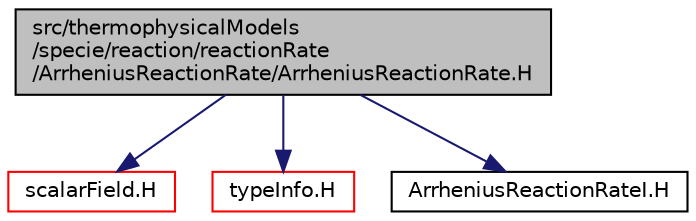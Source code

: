 digraph "src/thermophysicalModels/specie/reaction/reactionRate/ArrheniusReactionRate/ArrheniusReactionRate.H"
{
  bgcolor="transparent";
  edge [fontname="Helvetica",fontsize="10",labelfontname="Helvetica",labelfontsize="10"];
  node [fontname="Helvetica",fontsize="10",shape=record];
  Node1 [label="src/thermophysicalModels\l/specie/reaction/reactionRate\l/ArrheniusReactionRate/ArrheniusReactionRate.H",height=0.2,width=0.4,color="black", fillcolor="grey75", style="filled", fontcolor="black"];
  Node1 -> Node2 [color="midnightblue",fontsize="10",style="solid",fontname="Helvetica"];
  Node2 [label="scalarField.H",height=0.2,width=0.4,color="red",URL="$a08280.html"];
  Node1 -> Node3 [color="midnightblue",fontsize="10",style="solid",fontname="Helvetica"];
  Node3 [label="typeInfo.H",height=0.2,width=0.4,color="red",URL="$a08175.html"];
  Node1 -> Node4 [color="midnightblue",fontsize="10",style="solid",fontname="Helvetica"];
  Node4 [label="ArrheniusReactionRateI.H",height=0.2,width=0.4,color="black",URL="$a10448.html"];
}
